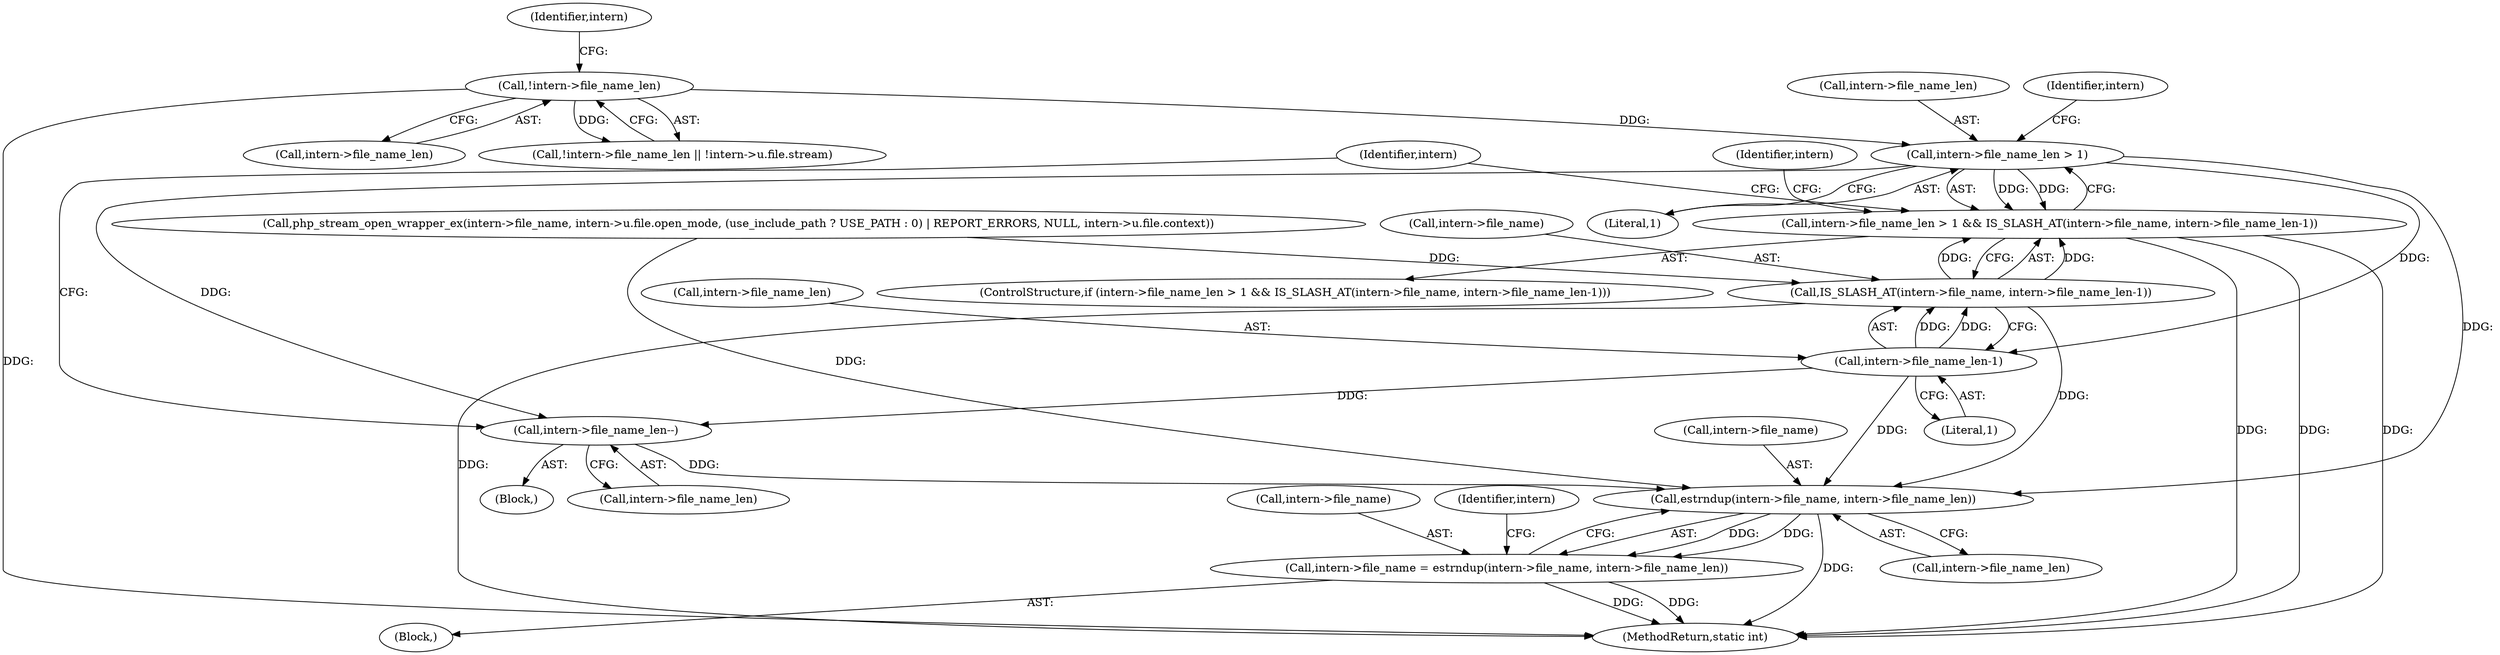 digraph "0_php-src_7245bff300d3fa8bacbef7897ff080a6f1c23eba?w=1_48@pointer" {
"1000242" [label="(Call,intern->file_name_len > 1)"];
"1000187" [label="(Call,!intern->file_name_len)"];
"1000241" [label="(Call,intern->file_name_len > 1 && IS_SLASH_AT(intern->file_name, intern->file_name_len-1))"];
"1000251" [label="(Call,intern->file_name_len-1)"];
"1000247" [label="(Call,IS_SLASH_AT(intern->file_name, intern->file_name_len-1))"];
"1000289" [label="(Call,estrndup(intern->file_name, intern->file_name_len))"];
"1000285" [label="(Call,intern->file_name = estrndup(intern->file_name, intern->file_name_len))"];
"1000257" [label="(Call,intern->file_name_len--)"];
"1000255" [label="(Literal,1)"];
"1000258" [label="(Call,intern->file_name_len)"];
"1000241" [label="(Call,intern->file_name_len > 1 && IS_SLASH_AT(intern->file_name, intern->file_name_len-1))"];
"1000289" [label="(Call,estrndup(intern->file_name, intern->file_name_len))"];
"1000285" [label="(Call,intern->file_name = estrndup(intern->file_name, intern->file_name_len))"];
"1000186" [label="(Call,!intern->file_name_len || !intern->u.file.stream)"];
"1000252" [label="(Call,intern->file_name_len)"];
"1000195" [label="(Identifier,intern)"];
"1000286" [label="(Call,intern->file_name)"];
"1000247" [label="(Call,IS_SLASH_AT(intern->file_name, intern->file_name_len-1))"];
"1000257" [label="(Call,intern->file_name_len--)"];
"1000251" [label="(Call,intern->file_name_len-1)"];
"1000256" [label="(Block,)"];
"1000187" [label="(Call,!intern->file_name_len)"];
"1000240" [label="(ControlStructure,if (intern->file_name_len > 1 && IS_SLASH_AT(intern->file_name, intern->file_name_len-1)))"];
"1000108" [label="(Block,)"];
"1000248" [label="(Call,intern->file_name)"];
"1000259" [label="(Identifier,intern)"];
"1000249" [label="(Identifier,intern)"];
"1000290" [label="(Call,intern->file_name)"];
"1000242" [label="(Call,intern->file_name_len > 1)"];
"1000300" [label="(Identifier,intern)"];
"1000293" [label="(Call,intern->file_name_len)"];
"1000243" [label="(Call,intern->file_name_len)"];
"1000396" [label="(MethodReturn,static int)"];
"1000188" [label="(Call,intern->file_name_len)"];
"1000246" [label="(Literal,1)"];
"1000160" [label="(Call,php_stream_open_wrapper_ex(intern->file_name, intern->u.file.open_mode, (use_include_path ? USE_PATH : 0) | REPORT_ERRORS, NULL, intern->u.file.context))"];
"1000263" [label="(Identifier,intern)"];
"1000242" -> "1000241"  [label="AST: "];
"1000242" -> "1000246"  [label="CFG: "];
"1000243" -> "1000242"  [label="AST: "];
"1000246" -> "1000242"  [label="AST: "];
"1000249" -> "1000242"  [label="CFG: "];
"1000241" -> "1000242"  [label="CFG: "];
"1000242" -> "1000241"  [label="DDG: "];
"1000242" -> "1000241"  [label="DDG: "];
"1000187" -> "1000242"  [label="DDG: "];
"1000242" -> "1000251"  [label="DDG: "];
"1000242" -> "1000257"  [label="DDG: "];
"1000242" -> "1000289"  [label="DDG: "];
"1000187" -> "1000186"  [label="AST: "];
"1000187" -> "1000188"  [label="CFG: "];
"1000188" -> "1000187"  [label="AST: "];
"1000195" -> "1000187"  [label="CFG: "];
"1000186" -> "1000187"  [label="CFG: "];
"1000187" -> "1000396"  [label="DDG: "];
"1000187" -> "1000186"  [label="DDG: "];
"1000241" -> "1000240"  [label="AST: "];
"1000241" -> "1000247"  [label="CFG: "];
"1000247" -> "1000241"  [label="AST: "];
"1000259" -> "1000241"  [label="CFG: "];
"1000263" -> "1000241"  [label="CFG: "];
"1000241" -> "1000396"  [label="DDG: "];
"1000241" -> "1000396"  [label="DDG: "];
"1000241" -> "1000396"  [label="DDG: "];
"1000247" -> "1000241"  [label="DDG: "];
"1000247" -> "1000241"  [label="DDG: "];
"1000251" -> "1000247"  [label="AST: "];
"1000251" -> "1000255"  [label="CFG: "];
"1000252" -> "1000251"  [label="AST: "];
"1000255" -> "1000251"  [label="AST: "];
"1000247" -> "1000251"  [label="CFG: "];
"1000251" -> "1000247"  [label="DDG: "];
"1000251" -> "1000247"  [label="DDG: "];
"1000251" -> "1000257"  [label="DDG: "];
"1000251" -> "1000289"  [label="DDG: "];
"1000248" -> "1000247"  [label="AST: "];
"1000247" -> "1000396"  [label="DDG: "];
"1000160" -> "1000247"  [label="DDG: "];
"1000247" -> "1000289"  [label="DDG: "];
"1000289" -> "1000285"  [label="AST: "];
"1000289" -> "1000293"  [label="CFG: "];
"1000290" -> "1000289"  [label="AST: "];
"1000293" -> "1000289"  [label="AST: "];
"1000285" -> "1000289"  [label="CFG: "];
"1000289" -> "1000396"  [label="DDG: "];
"1000289" -> "1000285"  [label="DDG: "];
"1000289" -> "1000285"  [label="DDG: "];
"1000160" -> "1000289"  [label="DDG: "];
"1000257" -> "1000289"  [label="DDG: "];
"1000285" -> "1000108"  [label="AST: "];
"1000286" -> "1000285"  [label="AST: "];
"1000300" -> "1000285"  [label="CFG: "];
"1000285" -> "1000396"  [label="DDG: "];
"1000285" -> "1000396"  [label="DDG: "];
"1000257" -> "1000256"  [label="AST: "];
"1000257" -> "1000258"  [label="CFG: "];
"1000258" -> "1000257"  [label="AST: "];
"1000263" -> "1000257"  [label="CFG: "];
}
